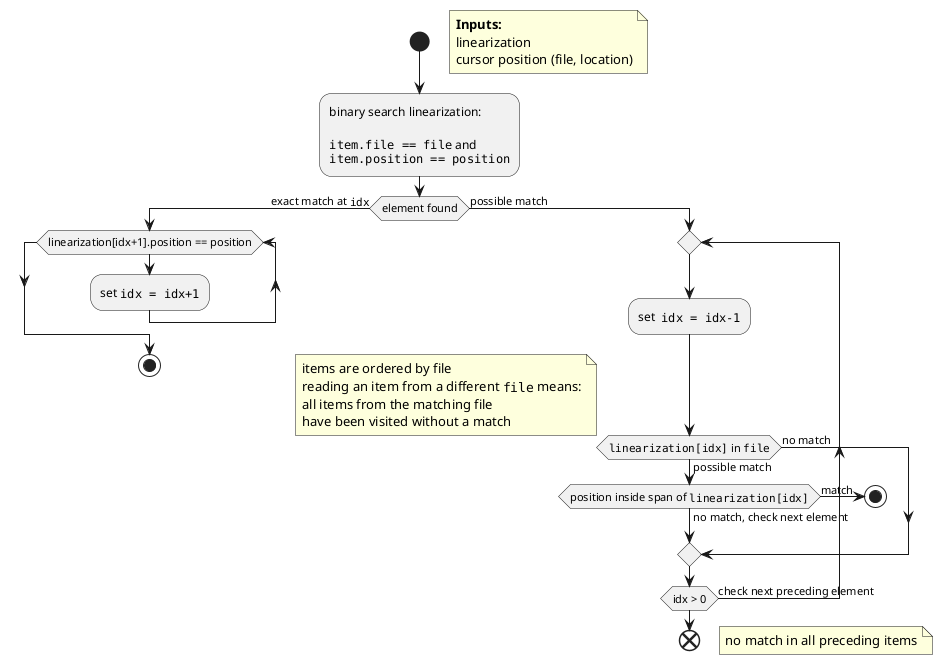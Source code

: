 @startuml
start
floating note right
    **Inputs:**
    linearization
    cursor position (file, location)
end note


:binary search linearization:

""item.file == file"" and 
""item.position == position"";

if (element found) then (exact match at ""idx"")
    while (linearization[idx+1].position == position) 
    :set ""idx = idx+1"";
    endwhile
    stop
else (possible match)
    repeat
        :set  ""idx = idx-1"";
        if (""linearization[idx]"" in ""file"") then (possible match)
            if (position inside span of ""linearization[idx]"") then (match)
                stop
            else (no match, check next element)
            endif
        else (no match)
        
            note right
                items are ordered by file
                reading an item from a different ""file"" means:
                all items from the matching file
                have been visited without a match
            end note
        endif
    repeat while (idx > 0) is (check next preceding element)
    end
    floating note right
       no match in all preceding items
    end note
endif




@enduml
